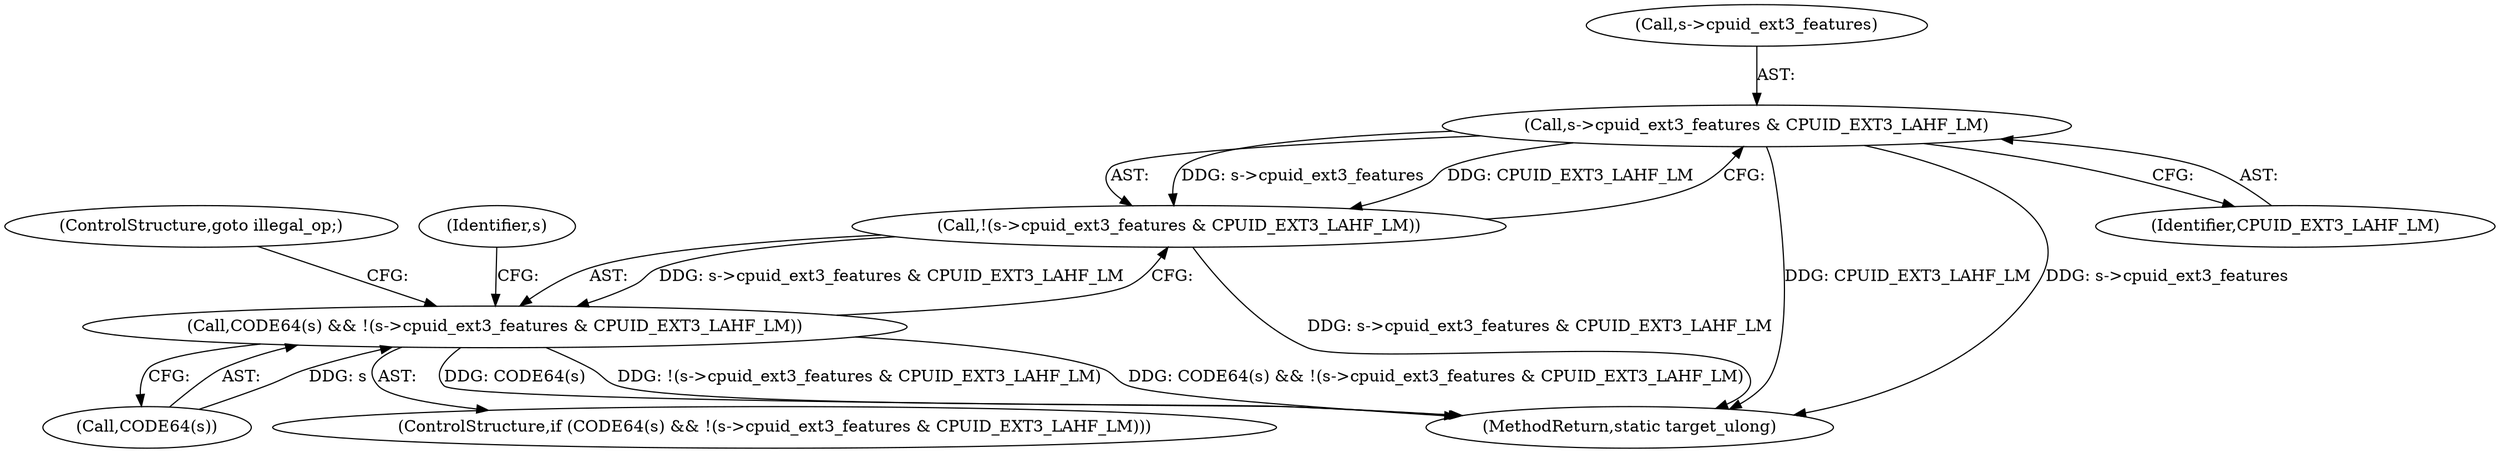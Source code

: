 digraph "0_qemu_30663fd26c0307e414622c7a8607fbc04f92ec14@pointer" {
"1006807" [label="(Call,s->cpuid_ext3_features & CPUID_EXT3_LAHF_LM)"];
"1006806" [label="(Call,!(s->cpuid_ext3_features & CPUID_EXT3_LAHF_LM))"];
"1006803" [label="(Call,CODE64(s) && !(s->cpuid_ext3_features & CPUID_EXT3_LAHF_LM))"];
"1006808" [label="(Call,s->cpuid_ext3_features)"];
"1006803" [label="(Call,CODE64(s) && !(s->cpuid_ext3_features & CPUID_EXT3_LAHF_LM))"];
"1006802" [label="(ControlStructure,if (CODE64(s) && !(s->cpuid_ext3_features & CPUID_EXT3_LAHF_LM)))"];
"1006806" [label="(Call,!(s->cpuid_ext3_features & CPUID_EXT3_LAHF_LM))"];
"1011840" [label="(MethodReturn,static target_ulong)"];
"1006804" [label="(Call,CODE64(s))"];
"1006807" [label="(Call,s->cpuid_ext3_features & CPUID_EXT3_LAHF_LM)"];
"1006812" [label="(ControlStructure,goto illegal_op;)"];
"1006814" [label="(Identifier,s)"];
"1006811" [label="(Identifier,CPUID_EXT3_LAHF_LM)"];
"1006807" -> "1006806"  [label="AST: "];
"1006807" -> "1006811"  [label="CFG: "];
"1006808" -> "1006807"  [label="AST: "];
"1006811" -> "1006807"  [label="AST: "];
"1006806" -> "1006807"  [label="CFG: "];
"1006807" -> "1011840"  [label="DDG: CPUID_EXT3_LAHF_LM"];
"1006807" -> "1011840"  [label="DDG: s->cpuid_ext3_features"];
"1006807" -> "1006806"  [label="DDG: s->cpuid_ext3_features"];
"1006807" -> "1006806"  [label="DDG: CPUID_EXT3_LAHF_LM"];
"1006806" -> "1006803"  [label="AST: "];
"1006803" -> "1006806"  [label="CFG: "];
"1006806" -> "1011840"  [label="DDG: s->cpuid_ext3_features & CPUID_EXT3_LAHF_LM"];
"1006806" -> "1006803"  [label="DDG: s->cpuid_ext3_features & CPUID_EXT3_LAHF_LM"];
"1006803" -> "1006802"  [label="AST: "];
"1006803" -> "1006804"  [label="CFG: "];
"1006804" -> "1006803"  [label="AST: "];
"1006812" -> "1006803"  [label="CFG: "];
"1006814" -> "1006803"  [label="CFG: "];
"1006803" -> "1011840"  [label="DDG: !(s->cpuid_ext3_features & CPUID_EXT3_LAHF_LM)"];
"1006803" -> "1011840"  [label="DDG: CODE64(s) && !(s->cpuid_ext3_features & CPUID_EXT3_LAHF_LM)"];
"1006803" -> "1011840"  [label="DDG: CODE64(s)"];
"1006804" -> "1006803"  [label="DDG: s"];
}
